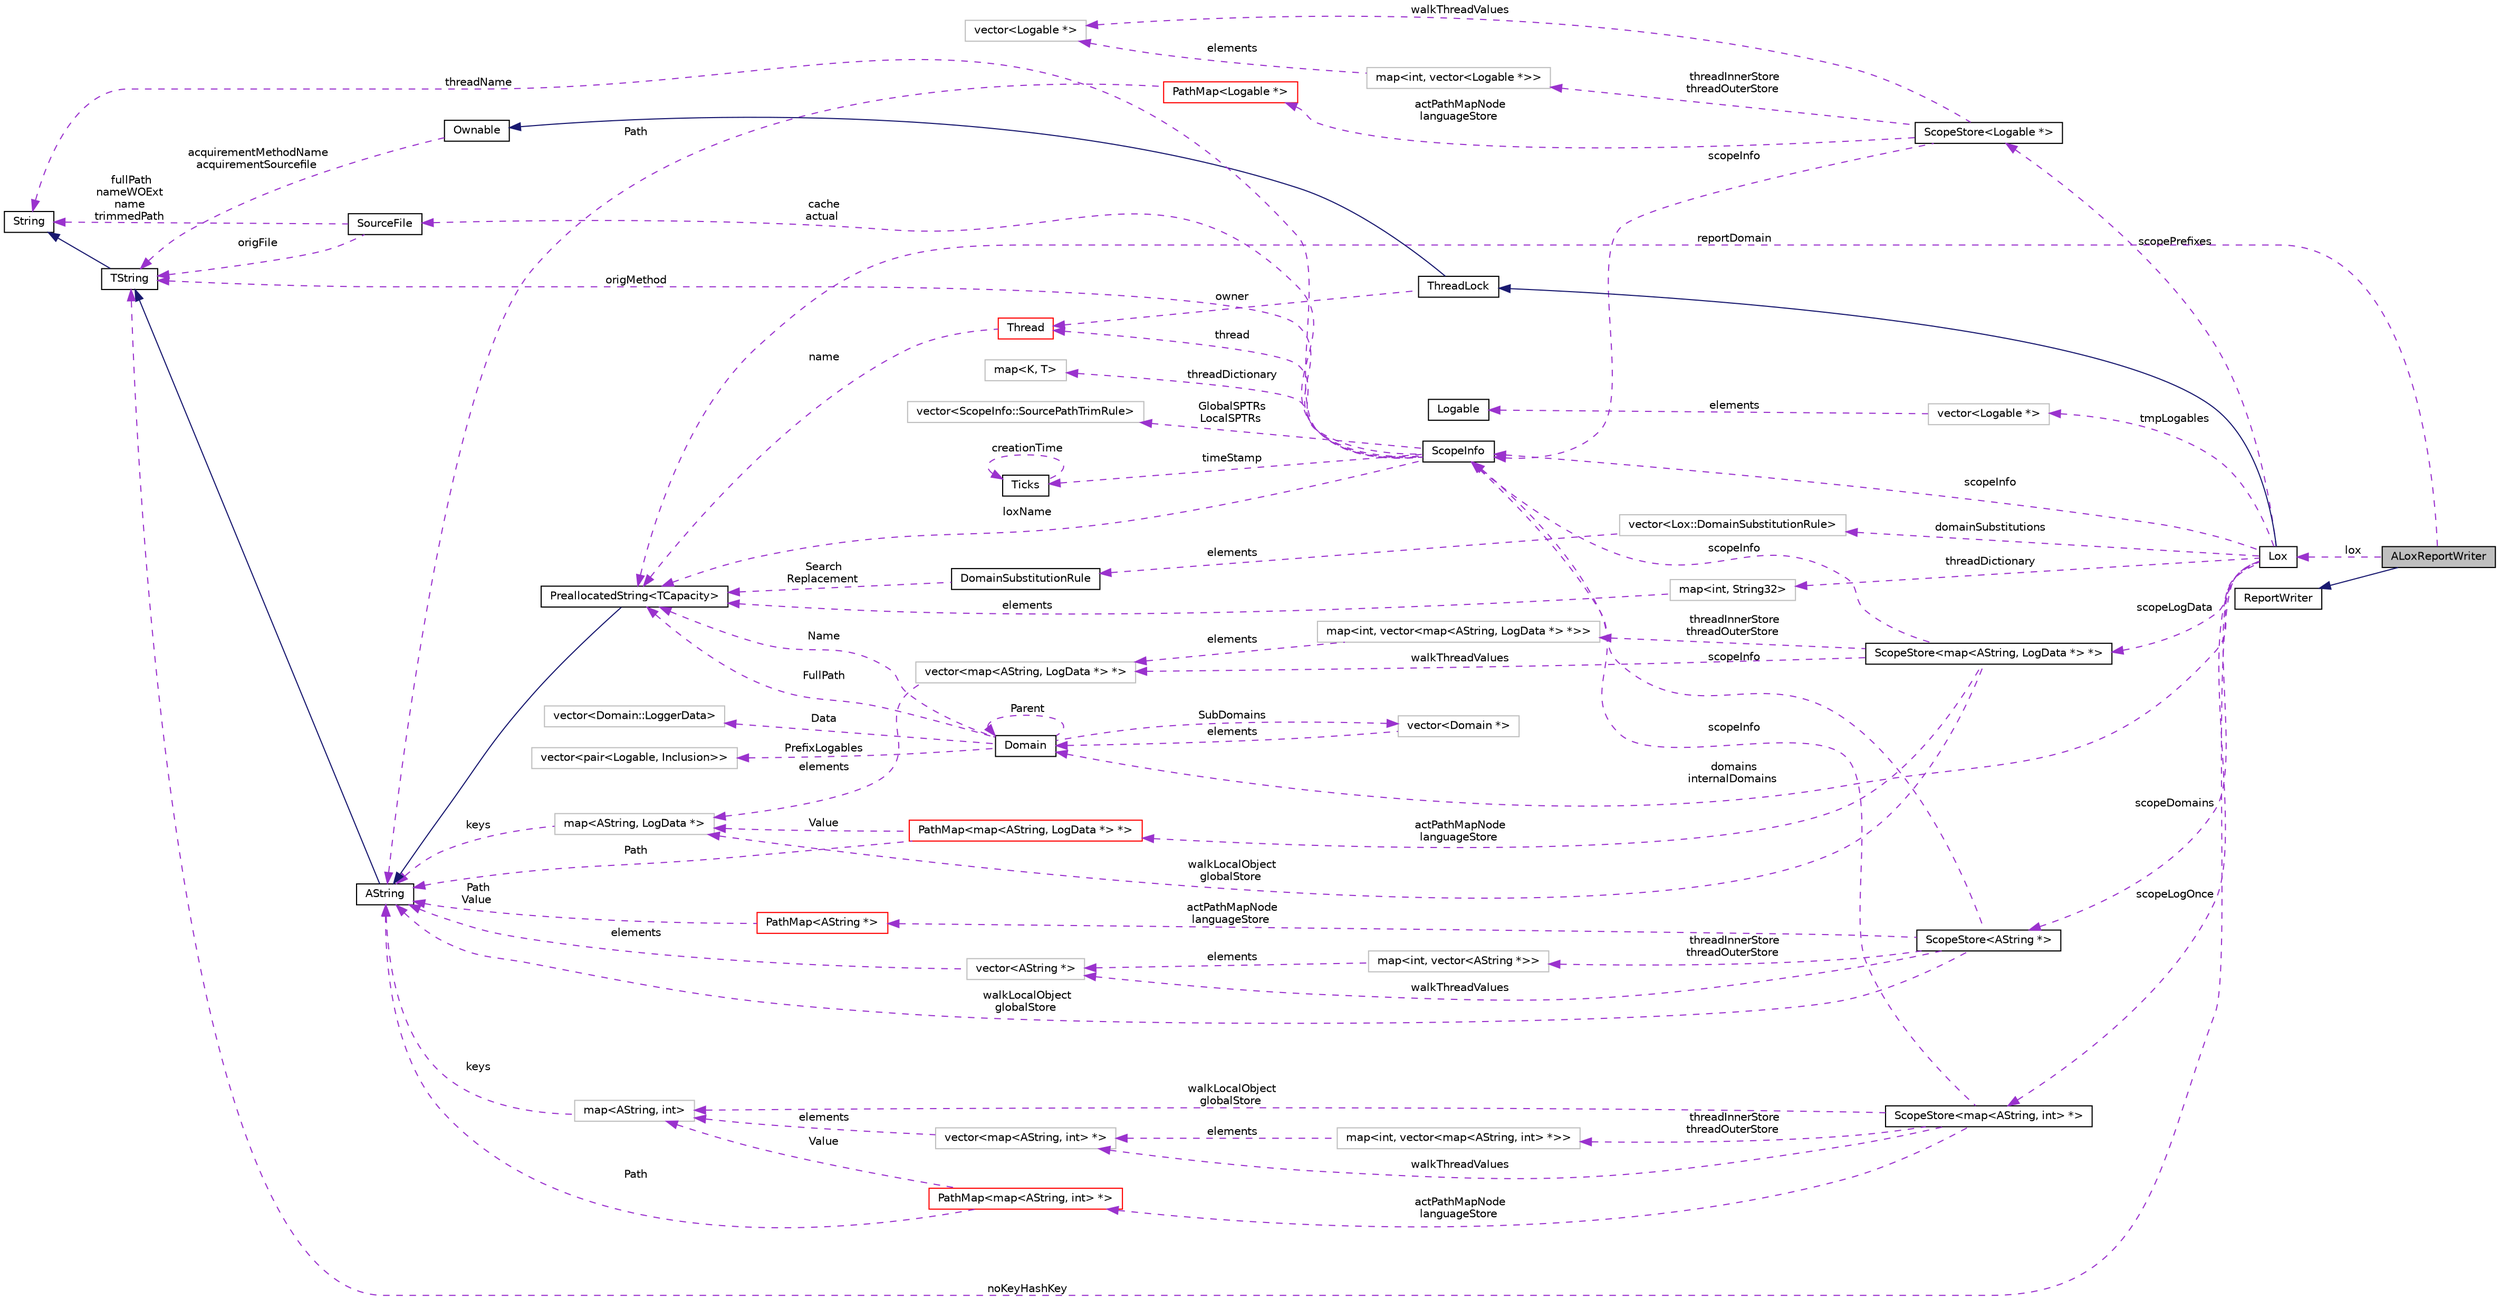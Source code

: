digraph "ALoxReportWriter"
{
  edge [fontname="Helvetica",fontsize="10",labelfontname="Helvetica",labelfontsize="10"];
  node [fontname="Helvetica",fontsize="10",shape=record];
  rankdir="LR";
  Node1 [label="ALoxReportWriter",height=0.2,width=0.4,color="black", fillcolor="grey75", style="filled", fontcolor="black"];
  Node13 [label="map\<K, T\>",height=0.2,width=0.4,color="grey75", fillcolor="white", style="filled",tooltip="STL class. "];
  Node16 [label="vector\<ScopeInfo::SourcePathTrimRule\>",height=0.2,width=0.4,color="grey75", fillcolor="white", style="filled"];
  Node18 [label="ScopeStore\<map\<AString, LogData *\> *\>",height=0.2,width=0.4,color="black", fillcolor="white", style="filled",URL="$classaworx_1_1lox_1_1core_1_1ScopeStore.html"];
  Node19 [label="map\<int, vector\<map\<AString, LogData *\> *\>\>",height=0.2,width=0.4,color="grey75", fillcolor="white", style="filled"];
  Node20 [label="vector\<map\<AString, LogData *\> *\>",height=0.2,width=0.4,color="grey75", fillcolor="white", style="filled"];
  Node21 [label="map\<AString, LogData *\>",height=0.2,width=0.4,color="grey75", fillcolor="white", style="filled"];
  Node22 [label="PathMap\<map\<AString, LogData *\> *\>",height=0.2,width=0.4,color="red", fillcolor="white", style="filled",URL="$classaworx_1_1lib_1_1containers_1_1PathMap.html"];
  Node23 [label="vector\<Logable *\>",height=0.2,width=0.4,color="grey75", fillcolor="white", style="filled"];
  Node25 [label="ScopeStore\<AString *\>",height=0.2,width=0.4,color="black", fillcolor="white", style="filled",URL="$classaworx_1_1lox_1_1core_1_1ScopeStore.html"];
  Node26 [label="PathMap\<AString *\>",height=0.2,width=0.4,color="red", fillcolor="white", style="filled",URL="$classaworx_1_1lib_1_1containers_1_1PathMap.html"];
  Node27 [label="vector\<AString *\>",height=0.2,width=0.4,color="grey75", fillcolor="white", style="filled"];
  Node28 [label="map\<int, vector\<AString *\>\>",height=0.2,width=0.4,color="grey75", fillcolor="white", style="filled"];
  Node29 [label="map\<int, String32\>",height=0.2,width=0.4,color="grey75", fillcolor="white", style="filled"];
  Node30 [label="vector\<Lox::DomainSubstitutionRule\>",height=0.2,width=0.4,color="grey75", fillcolor="white", style="filled"];
  Node32 [label="ScopeStore\<map\<AString, int\> *\>",height=0.2,width=0.4,color="black", fillcolor="white", style="filled",URL="$classaworx_1_1lox_1_1core_1_1ScopeStore.html"];
  Node33 [label="map\<int, vector\<map\<AString, int\> *\>\>",height=0.2,width=0.4,color="grey75", fillcolor="white", style="filled"];
  Node34 [label="vector\<map\<AString, int\> *\>",height=0.2,width=0.4,color="grey75", fillcolor="white", style="filled"];
  Node35 [label="map\<AString, int\>",height=0.2,width=0.4,color="grey75", fillcolor="white", style="filled"];
  Node36 [label="PathMap\<map\<AString, int\> *\>",height=0.2,width=0.4,color="red", fillcolor="white", style="filled",URL="$classaworx_1_1lib_1_1containers_1_1PathMap.html"];
  Node37 [label="ScopeStore\<Logable *\>",height=0.2,width=0.4,color="black", fillcolor="white", style="filled",URL="$classaworx_1_1lox_1_1core_1_1ScopeStore.html"];
  Node38 [label="PathMap\<Logable *\>",height=0.2,width=0.4,color="red", fillcolor="white", style="filled",URL="$classaworx_1_1lib_1_1containers_1_1PathMap.html"];
  Node39 [label="vector\<Logable *\>",height=0.2,width=0.4,color="grey75", fillcolor="white", style="filled"];
  Node40 [label="map\<int, vector\<Logable *\>\>",height=0.2,width=0.4,color="grey75", fillcolor="white", style="filled"];
  Node42 [label="vector\<Domain::LoggerData\>",height=0.2,width=0.4,color="grey75", fillcolor="white", style="filled"];
  Node43 [label="vector\<pair\<Logable, Inclusion\>\>",height=0.2,width=0.4,color="grey75", fillcolor="white", style="filled"];
  Node44 [label="vector\<Domain *\>",height=0.2,width=0.4,color="grey75", fillcolor="white", style="filled"];
  Node3 [label="PreallocatedString\<TCapacity\>",height=0.2,width=0.4,color="black", fillcolor="white", style="filled",URL="$classaworx_1_1lib_1_1strings_1_1PreallocatedString.html"];
  Node2 -> Node1 [dir="back",color="midnightblue",fontsize="10",style="solid",fontname="Helvetica"];
  Node3 -> Node1 [dir="back",color="darkorchid3",fontsize="10",style="dashed",label=" reportDomain" ,fontname="Helvetica"];
  Node3 -> Node10 [dir="back",color="darkorchid3",fontsize="10",style="dashed",label=" name" ,fontname="Helvetica"];
  Node3 -> Node12 [dir="back",color="darkorchid3",fontsize="10",style="dashed",label=" loxName" ,fontname="Helvetica"];
  Node3 -> Node29 [dir="back",color="darkorchid3",fontsize="10",style="dashed",label=" elements" ,fontname="Helvetica"];
  Node3 -> Node31 [dir="back",color="darkorchid3",fontsize="10",style="dashed",label=" Search\nReplacement" ,fontname="Helvetica"];
  Node3 -> Node41 [dir="back",color="darkorchid3",fontsize="10",style="dashed",label=" Name" ,fontname="Helvetica"];
  Node3 -> Node41 [dir="back",color="darkorchid3",fontsize="10",style="dashed",label=" FullPath" ,fontname="Helvetica"];
  Node4 -> Node3 [dir="back",color="midnightblue",fontsize="10",style="solid",fontname="Helvetica"];
  Node4 -> Node21 [dir="back",color="darkorchid3",fontsize="10",style="dashed",label=" keys" ,fontname="Helvetica"];
  Node4 -> Node22 [dir="back",color="darkorchid3",fontsize="10",style="dashed",label=" Path" ,fontname="Helvetica"];
  Node4 -> Node25 [dir="back",color="darkorchid3",fontsize="10",style="dashed",label=" walkLocalObject\nglobalStore" ,fontname="Helvetica"];
  Node4 -> Node26 [dir="back",color="darkorchid3",fontsize="10",style="dashed",label=" Path\nValue" ,fontname="Helvetica"];
  Node4 -> Node27 [dir="back",color="darkorchid3",fontsize="10",style="dashed",label=" elements" ,fontname="Helvetica"];
  Node4 -> Node35 [dir="back",color="darkorchid3",fontsize="10",style="dashed",label=" keys" ,fontname="Helvetica"];
  Node4 -> Node36 [dir="back",color="darkorchid3",fontsize="10",style="dashed",label=" Path" ,fontname="Helvetica"];
  Node4 -> Node38 [dir="back",color="darkorchid3",fontsize="10",style="dashed",label=" Path" ,fontname="Helvetica"];
  Node5 -> Node4 [dir="back",color="midnightblue",fontsize="10",style="solid",fontname="Helvetica"];
  Node5 -> Node7 [dir="back",color="darkorchid3",fontsize="10",style="dashed",label=" noKeyHashKey" ,fontname="Helvetica"];
  Node5 -> Node9 [dir="back",color="darkorchid3",fontsize="10",style="dashed",label=" acquirementMethodName\nacquirementSourcefile" ,fontname="Helvetica"];
  Node5 -> Node12 [dir="back",color="darkorchid3",fontsize="10",style="dashed",label=" origMethod" ,fontname="Helvetica"];
  Node5 -> Node14 [dir="back",color="darkorchid3",fontsize="10",style="dashed",label=" origFile" ,fontname="Helvetica"];
  Node6 -> Node5 [dir="back",color="midnightblue",fontsize="10",style="solid",fontname="Helvetica"];
  Node6 -> Node12 [dir="back",color="darkorchid3",fontsize="10",style="dashed",label=" threadName" ,fontname="Helvetica"];
  Node6 -> Node14 [dir="back",color="darkorchid3",fontsize="10",style="dashed",label=" fullPath\nnameWOExt\nname\ntrimmedPath" ,fontname="Helvetica"];
  Node7 -> Node1 [dir="back",color="darkorchid3",fontsize="10",style="dashed",label=" lox" ,fontname="Helvetica"];
  Node8 -> Node7 [dir="back",color="midnightblue",fontsize="10",style="solid",fontname="Helvetica"];
  Node9 -> Node8 [dir="back",color="midnightblue",fontsize="10",style="solid",fontname="Helvetica"];
  Node10 -> Node8 [dir="back",color="darkorchid3",fontsize="10",style="dashed",label=" owner" ,fontname="Helvetica"];
  Node10 -> Node12 [dir="back",color="darkorchid3",fontsize="10",style="dashed",label=" thread" ,fontname="Helvetica"];
  Node12 -> Node7 [dir="back",color="darkorchid3",fontsize="10",style="dashed",label=" scopeInfo" ,fontname="Helvetica"];
  Node12 -> Node18 [dir="back",color="darkorchid3",fontsize="10",style="dashed",label=" scopeInfo" ,fontname="Helvetica"];
  Node12 -> Node25 [dir="back",color="darkorchid3",fontsize="10",style="dashed",label=" scopeInfo" ,fontname="Helvetica"];
  Node12 -> Node32 [dir="back",color="darkorchid3",fontsize="10",style="dashed",label=" scopeInfo" ,fontname="Helvetica"];
  Node12 -> Node37 [dir="back",color="darkorchid3",fontsize="10",style="dashed",label=" scopeInfo" ,fontname="Helvetica"];
  Node13 -> Node12 [dir="back",color="darkorchid3",fontsize="10",style="dashed",label=" threadDictionary" ,fontname="Helvetica"];
  Node14 -> Node12 [dir="back",color="darkorchid3",fontsize="10",style="dashed",label=" cache\nactual" ,fontname="Helvetica"];
  Node15 -> Node12 [dir="back",color="darkorchid3",fontsize="10",style="dashed",label=" timeStamp" ,fontname="Helvetica"];
  Node15 -> Node15 [dir="back",color="darkorchid3",fontsize="10",style="dashed",label=" creationTime" ,fontname="Helvetica"];
  Node16 -> Node12 [dir="back",color="darkorchid3",fontsize="10",style="dashed",label=" GlobalSPTRs\nLocalSPTRs" ,fontname="Helvetica"];
  Node18 -> Node7 [dir="back",color="darkorchid3",fontsize="10",style="dashed",label=" scopeLogData" ,fontname="Helvetica"];
  Node19 -> Node18 [dir="back",color="darkorchid3",fontsize="10",style="dashed",label=" threadInnerStore\nthreadOuterStore" ,fontname="Helvetica"];
  Node20 -> Node18 [dir="back",color="darkorchid3",fontsize="10",style="dashed",label=" walkThreadValues" ,fontname="Helvetica"];
  Node20 -> Node19 [dir="back",color="darkorchid3",fontsize="10",style="dashed",label=" elements" ,fontname="Helvetica"];
  Node21 -> Node18 [dir="back",color="darkorchid3",fontsize="10",style="dashed",label=" walkLocalObject\nglobalStore" ,fontname="Helvetica"];
  Node21 -> Node20 [dir="back",color="darkorchid3",fontsize="10",style="dashed",label=" elements" ,fontname="Helvetica"];
  Node21 -> Node22 [dir="back",color="darkorchid3",fontsize="10",style="dashed",label=" Value" ,fontname="Helvetica"];
  Node22 -> Node18 [dir="back",color="darkorchid3",fontsize="10",style="dashed",label=" actPathMapNode\nlanguageStore" ,fontname="Helvetica"];
  Node23 -> Node7 [dir="back",color="darkorchid3",fontsize="10",style="dashed",label=" tmpLogables" ,fontname="Helvetica"];
  Node24 -> Node23 [dir="back",color="darkorchid3",fontsize="10",style="dashed",label=" elements" ,fontname="Helvetica"];
  Node25 -> Node7 [dir="back",color="darkorchid3",fontsize="10",style="dashed",label=" scopeDomains" ,fontname="Helvetica"];
  Node26 -> Node25 [dir="back",color="darkorchid3",fontsize="10",style="dashed",label=" actPathMapNode\nlanguageStore" ,fontname="Helvetica"];
  Node27 -> Node25 [dir="back",color="darkorchid3",fontsize="10",style="dashed",label=" walkThreadValues" ,fontname="Helvetica"];
  Node27 -> Node28 [dir="back",color="darkorchid3",fontsize="10",style="dashed",label=" elements" ,fontname="Helvetica"];
  Node28 -> Node25 [dir="back",color="darkorchid3",fontsize="10",style="dashed",label=" threadInnerStore\nthreadOuterStore" ,fontname="Helvetica"];
  Node29 -> Node7 [dir="back",color="darkorchid3",fontsize="10",style="dashed",label=" threadDictionary" ,fontname="Helvetica"];
  Node30 -> Node7 [dir="back",color="darkorchid3",fontsize="10",style="dashed",label=" domainSubstitutions" ,fontname="Helvetica"];
  Node31 -> Node30 [dir="back",color="darkorchid3",fontsize="10",style="dashed",label=" elements" ,fontname="Helvetica"];
  Node32 -> Node7 [dir="back",color="darkorchid3",fontsize="10",style="dashed",label=" scopeLogOnce" ,fontname="Helvetica"];
  Node33 -> Node32 [dir="back",color="darkorchid3",fontsize="10",style="dashed",label=" threadInnerStore\nthreadOuterStore" ,fontname="Helvetica"];
  Node34 -> Node32 [dir="back",color="darkorchid3",fontsize="10",style="dashed",label=" walkThreadValues" ,fontname="Helvetica"];
  Node34 -> Node33 [dir="back",color="darkorchid3",fontsize="10",style="dashed",label=" elements" ,fontname="Helvetica"];
  Node35 -> Node32 [dir="back",color="darkorchid3",fontsize="10",style="dashed",label=" walkLocalObject\nglobalStore" ,fontname="Helvetica"];
  Node35 -> Node34 [dir="back",color="darkorchid3",fontsize="10",style="dashed",label=" elements" ,fontname="Helvetica"];
  Node35 -> Node36 [dir="back",color="darkorchid3",fontsize="10",style="dashed",label=" Value" ,fontname="Helvetica"];
  Node36 -> Node32 [dir="back",color="darkorchid3",fontsize="10",style="dashed",label=" actPathMapNode\nlanguageStore" ,fontname="Helvetica"];
  Node37 -> Node7 [dir="back",color="darkorchid3",fontsize="10",style="dashed",label=" scopePrefixes" ,fontname="Helvetica"];
  Node38 -> Node37 [dir="back",color="darkorchid3",fontsize="10",style="dashed",label=" actPathMapNode\nlanguageStore" ,fontname="Helvetica"];
  Node39 -> Node37 [dir="back",color="darkorchid3",fontsize="10",style="dashed",label=" walkThreadValues" ,fontname="Helvetica"];
  Node39 -> Node40 [dir="back",color="darkorchid3",fontsize="10",style="dashed",label=" elements" ,fontname="Helvetica"];
  Node40 -> Node37 [dir="back",color="darkorchid3",fontsize="10",style="dashed",label=" threadInnerStore\nthreadOuterStore" ,fontname="Helvetica"];
  Node41 -> Node7 [dir="back",color="darkorchid3",fontsize="10",style="dashed",label=" domains\ninternalDomains" ,fontname="Helvetica"];
  Node41 -> Node41 [dir="back",color="darkorchid3",fontsize="10",style="dashed",label=" Parent" ,fontname="Helvetica"];
  Node41 -> Node44 [dir="back",color="darkorchid3",fontsize="10",style="dashed",label=" elements" ,fontname="Helvetica"];
  Node42 -> Node41 [dir="back",color="darkorchid3",fontsize="10",style="dashed",label=" Data" ,fontname="Helvetica"];
  Node43 -> Node41 [dir="back",color="darkorchid3",fontsize="10",style="dashed",label=" PrefixLogables" ,fontname="Helvetica"];
  Node44 -> Node41 [dir="back",color="darkorchid3",fontsize="10",style="dashed",label=" SubDomains" ,fontname="Helvetica"];
  Node2 [label="ReportWriter",height=0.2,width=0.4,color="black", fillcolor="white", style="filled",URL="$classaworx_1_1lib_1_1ReportWriter.html"];
  Node4 [label="AString",height=0.2,width=0.4,color="black", fillcolor="white", style="filled",URL="$classaworx_1_1lib_1_1strings_1_1AString.html"];
  Node5 [label="TString",height=0.2,width=0.4,color="black", fillcolor="white", style="filled",URL="$classaworx_1_1lib_1_1strings_1_1TString.html"];
  Node6 [label="String",height=0.2,width=0.4,color="black", fillcolor="white", style="filled",URL="$classaworx_1_1lib_1_1strings_1_1String.html"];
  Node7 [label="Lox",height=0.2,width=0.4,color="black", fillcolor="white", style="filled",URL="$classaworx_1_1lox_1_1Lox.html"];
  Node8 [label="ThreadLock",height=0.2,width=0.4,color="black", fillcolor="white", style="filled",URL="$classaworx_1_1lib_1_1threads_1_1ThreadLock.html"];
  Node9 [label="Ownable",height=0.2,width=0.4,color="black", fillcolor="white", style="filled",URL="$classaworx_1_1lib_1_1Ownable.html"];
  Node10 [label="Thread",height=0.2,width=0.4,color="red", fillcolor="white", style="filled",URL="$classaworx_1_1lib_1_1threads_1_1Thread.html"];
  Node12 [label="ScopeInfo",height=0.2,width=0.4,color="black", fillcolor="white", style="filled",URL="$classaworx_1_1lox_1_1core_1_1ScopeInfo.html"];
  Node14 [label="SourceFile",height=0.2,width=0.4,color="black", fillcolor="white", style="filled",URL="$structaworx_1_1lox_1_1core_1_1ScopeInfo_1_1SourceFile.html"];
  Node15 [label="Ticks",height=0.2,width=0.4,color="black", fillcolor="white", style="filled",URL="$classaworx_1_1lib_1_1time_1_1Ticks.html"];
  Node24 [label="Logable",height=0.2,width=0.4,color="black", fillcolor="white", style="filled",URL="$structaworx_1_1lox_1_1core_1_1Logable.html"];
  Node31 [label="DomainSubstitutionRule",height=0.2,width=0.4,color="black", fillcolor="white", style="filled",URL="$structaworx_1_1lox_1_1Lox_1_1DomainSubstitutionRule.html"];
  Node41 [label="Domain",height=0.2,width=0.4,color="black", fillcolor="white", style="filled",URL="$classaworx_1_1lox_1_1core_1_1Domain.html"];
}

